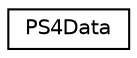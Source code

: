 digraph "Graphical Class Hierarchy"
{
  edge [fontname="Helvetica",fontsize="10",labelfontname="Helvetica",labelfontsize="10"];
  node [fontname="Helvetica",fontsize="10",shape=record];
  rankdir="LR";
  Node1 [label="PS4Data",height=0.2,width=0.4,color="black", fillcolor="white", style="filled",URL="$struct_p_s4_data.html"];
}
